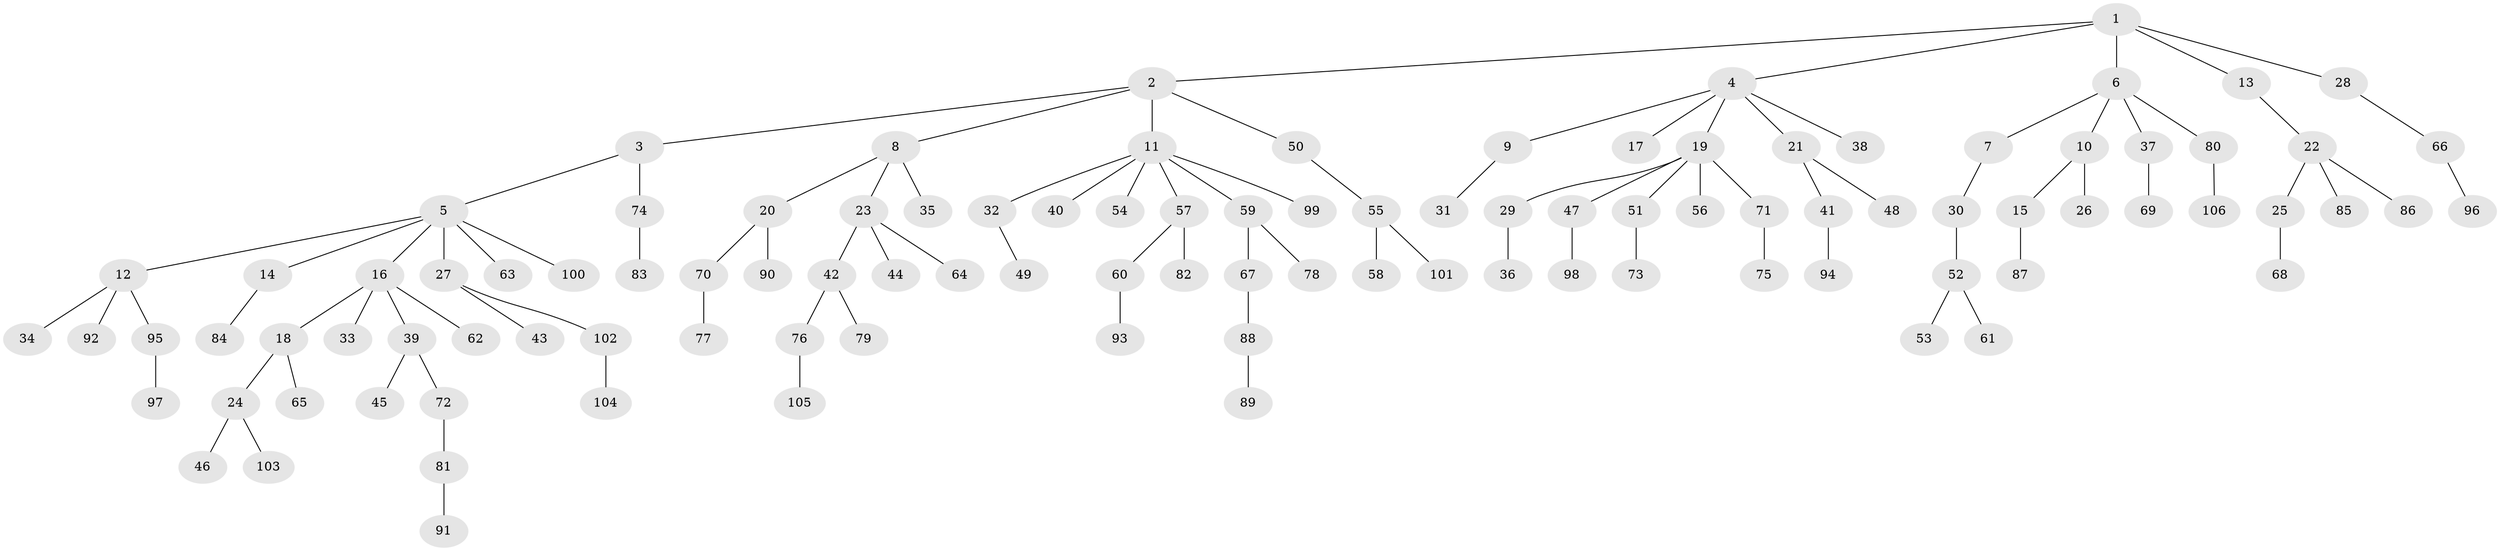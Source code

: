 // Generated by graph-tools (version 1.1) at 2025/11/02/27/25 16:11:27]
// undirected, 106 vertices, 105 edges
graph export_dot {
graph [start="1"]
  node [color=gray90,style=filled];
  1;
  2;
  3;
  4;
  5;
  6;
  7;
  8;
  9;
  10;
  11;
  12;
  13;
  14;
  15;
  16;
  17;
  18;
  19;
  20;
  21;
  22;
  23;
  24;
  25;
  26;
  27;
  28;
  29;
  30;
  31;
  32;
  33;
  34;
  35;
  36;
  37;
  38;
  39;
  40;
  41;
  42;
  43;
  44;
  45;
  46;
  47;
  48;
  49;
  50;
  51;
  52;
  53;
  54;
  55;
  56;
  57;
  58;
  59;
  60;
  61;
  62;
  63;
  64;
  65;
  66;
  67;
  68;
  69;
  70;
  71;
  72;
  73;
  74;
  75;
  76;
  77;
  78;
  79;
  80;
  81;
  82;
  83;
  84;
  85;
  86;
  87;
  88;
  89;
  90;
  91;
  92;
  93;
  94;
  95;
  96;
  97;
  98;
  99;
  100;
  101;
  102;
  103;
  104;
  105;
  106;
  1 -- 2;
  1 -- 4;
  1 -- 6;
  1 -- 13;
  1 -- 28;
  2 -- 3;
  2 -- 8;
  2 -- 11;
  2 -- 50;
  3 -- 5;
  3 -- 74;
  4 -- 9;
  4 -- 17;
  4 -- 19;
  4 -- 21;
  4 -- 38;
  5 -- 12;
  5 -- 14;
  5 -- 16;
  5 -- 27;
  5 -- 63;
  5 -- 100;
  6 -- 7;
  6 -- 10;
  6 -- 37;
  6 -- 80;
  7 -- 30;
  8 -- 20;
  8 -- 23;
  8 -- 35;
  9 -- 31;
  10 -- 15;
  10 -- 26;
  11 -- 32;
  11 -- 40;
  11 -- 54;
  11 -- 57;
  11 -- 59;
  11 -- 99;
  12 -- 34;
  12 -- 92;
  12 -- 95;
  13 -- 22;
  14 -- 84;
  15 -- 87;
  16 -- 18;
  16 -- 33;
  16 -- 39;
  16 -- 62;
  18 -- 24;
  18 -- 65;
  19 -- 29;
  19 -- 47;
  19 -- 51;
  19 -- 56;
  19 -- 71;
  20 -- 70;
  20 -- 90;
  21 -- 41;
  21 -- 48;
  22 -- 25;
  22 -- 85;
  22 -- 86;
  23 -- 42;
  23 -- 44;
  23 -- 64;
  24 -- 46;
  24 -- 103;
  25 -- 68;
  27 -- 43;
  27 -- 102;
  28 -- 66;
  29 -- 36;
  30 -- 52;
  32 -- 49;
  37 -- 69;
  39 -- 45;
  39 -- 72;
  41 -- 94;
  42 -- 76;
  42 -- 79;
  47 -- 98;
  50 -- 55;
  51 -- 73;
  52 -- 53;
  52 -- 61;
  55 -- 58;
  55 -- 101;
  57 -- 60;
  57 -- 82;
  59 -- 67;
  59 -- 78;
  60 -- 93;
  66 -- 96;
  67 -- 88;
  70 -- 77;
  71 -- 75;
  72 -- 81;
  74 -- 83;
  76 -- 105;
  80 -- 106;
  81 -- 91;
  88 -- 89;
  95 -- 97;
  102 -- 104;
}
